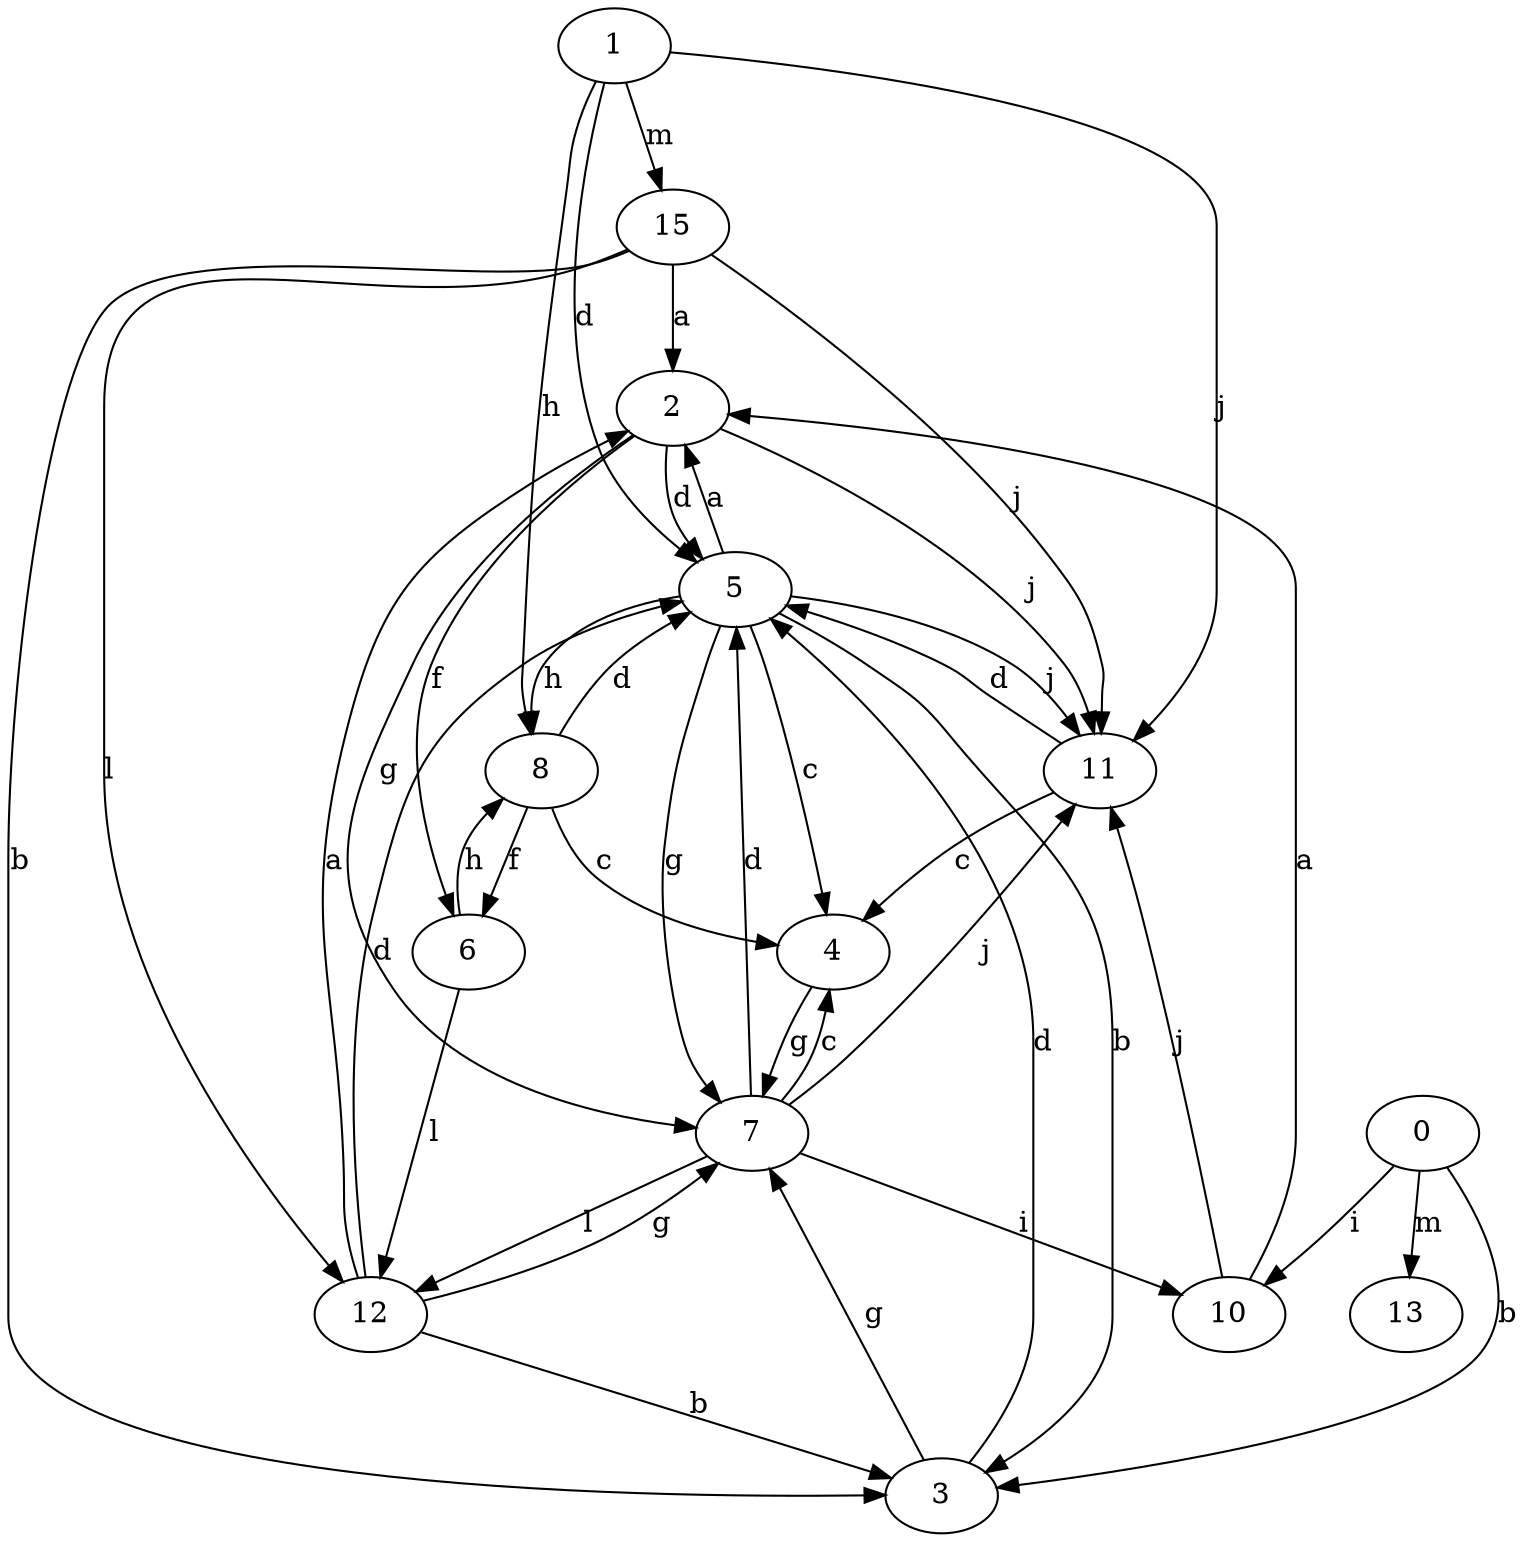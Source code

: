 strict digraph  {
2;
3;
0;
4;
5;
6;
7;
8;
10;
1;
11;
12;
13;
15;
2 -> 5  [label=d];
2 -> 6  [label=f];
2 -> 7  [label=g];
2 -> 11  [label=j];
3 -> 5  [label=d];
3 -> 7  [label=g];
0 -> 3  [label=b];
0 -> 10  [label=i];
0 -> 13  [label=m];
4 -> 7  [label=g];
5 -> 2  [label=a];
5 -> 3  [label=b];
5 -> 4  [label=c];
5 -> 7  [label=g];
5 -> 8  [label=h];
5 -> 11  [label=j];
6 -> 8  [label=h];
6 -> 12  [label=l];
7 -> 4  [label=c];
7 -> 5  [label=d];
7 -> 10  [label=i];
7 -> 11  [label=j];
7 -> 12  [label=l];
8 -> 4  [label=c];
8 -> 5  [label=d];
8 -> 6  [label=f];
10 -> 2  [label=a];
10 -> 11  [label=j];
1 -> 5  [label=d];
1 -> 8  [label=h];
1 -> 11  [label=j];
1 -> 15  [label=m];
11 -> 4  [label=c];
11 -> 5  [label=d];
12 -> 2  [label=a];
12 -> 3  [label=b];
12 -> 5  [label=d];
12 -> 7  [label=g];
15 -> 2  [label=a];
15 -> 3  [label=b];
15 -> 11  [label=j];
15 -> 12  [label=l];
}
